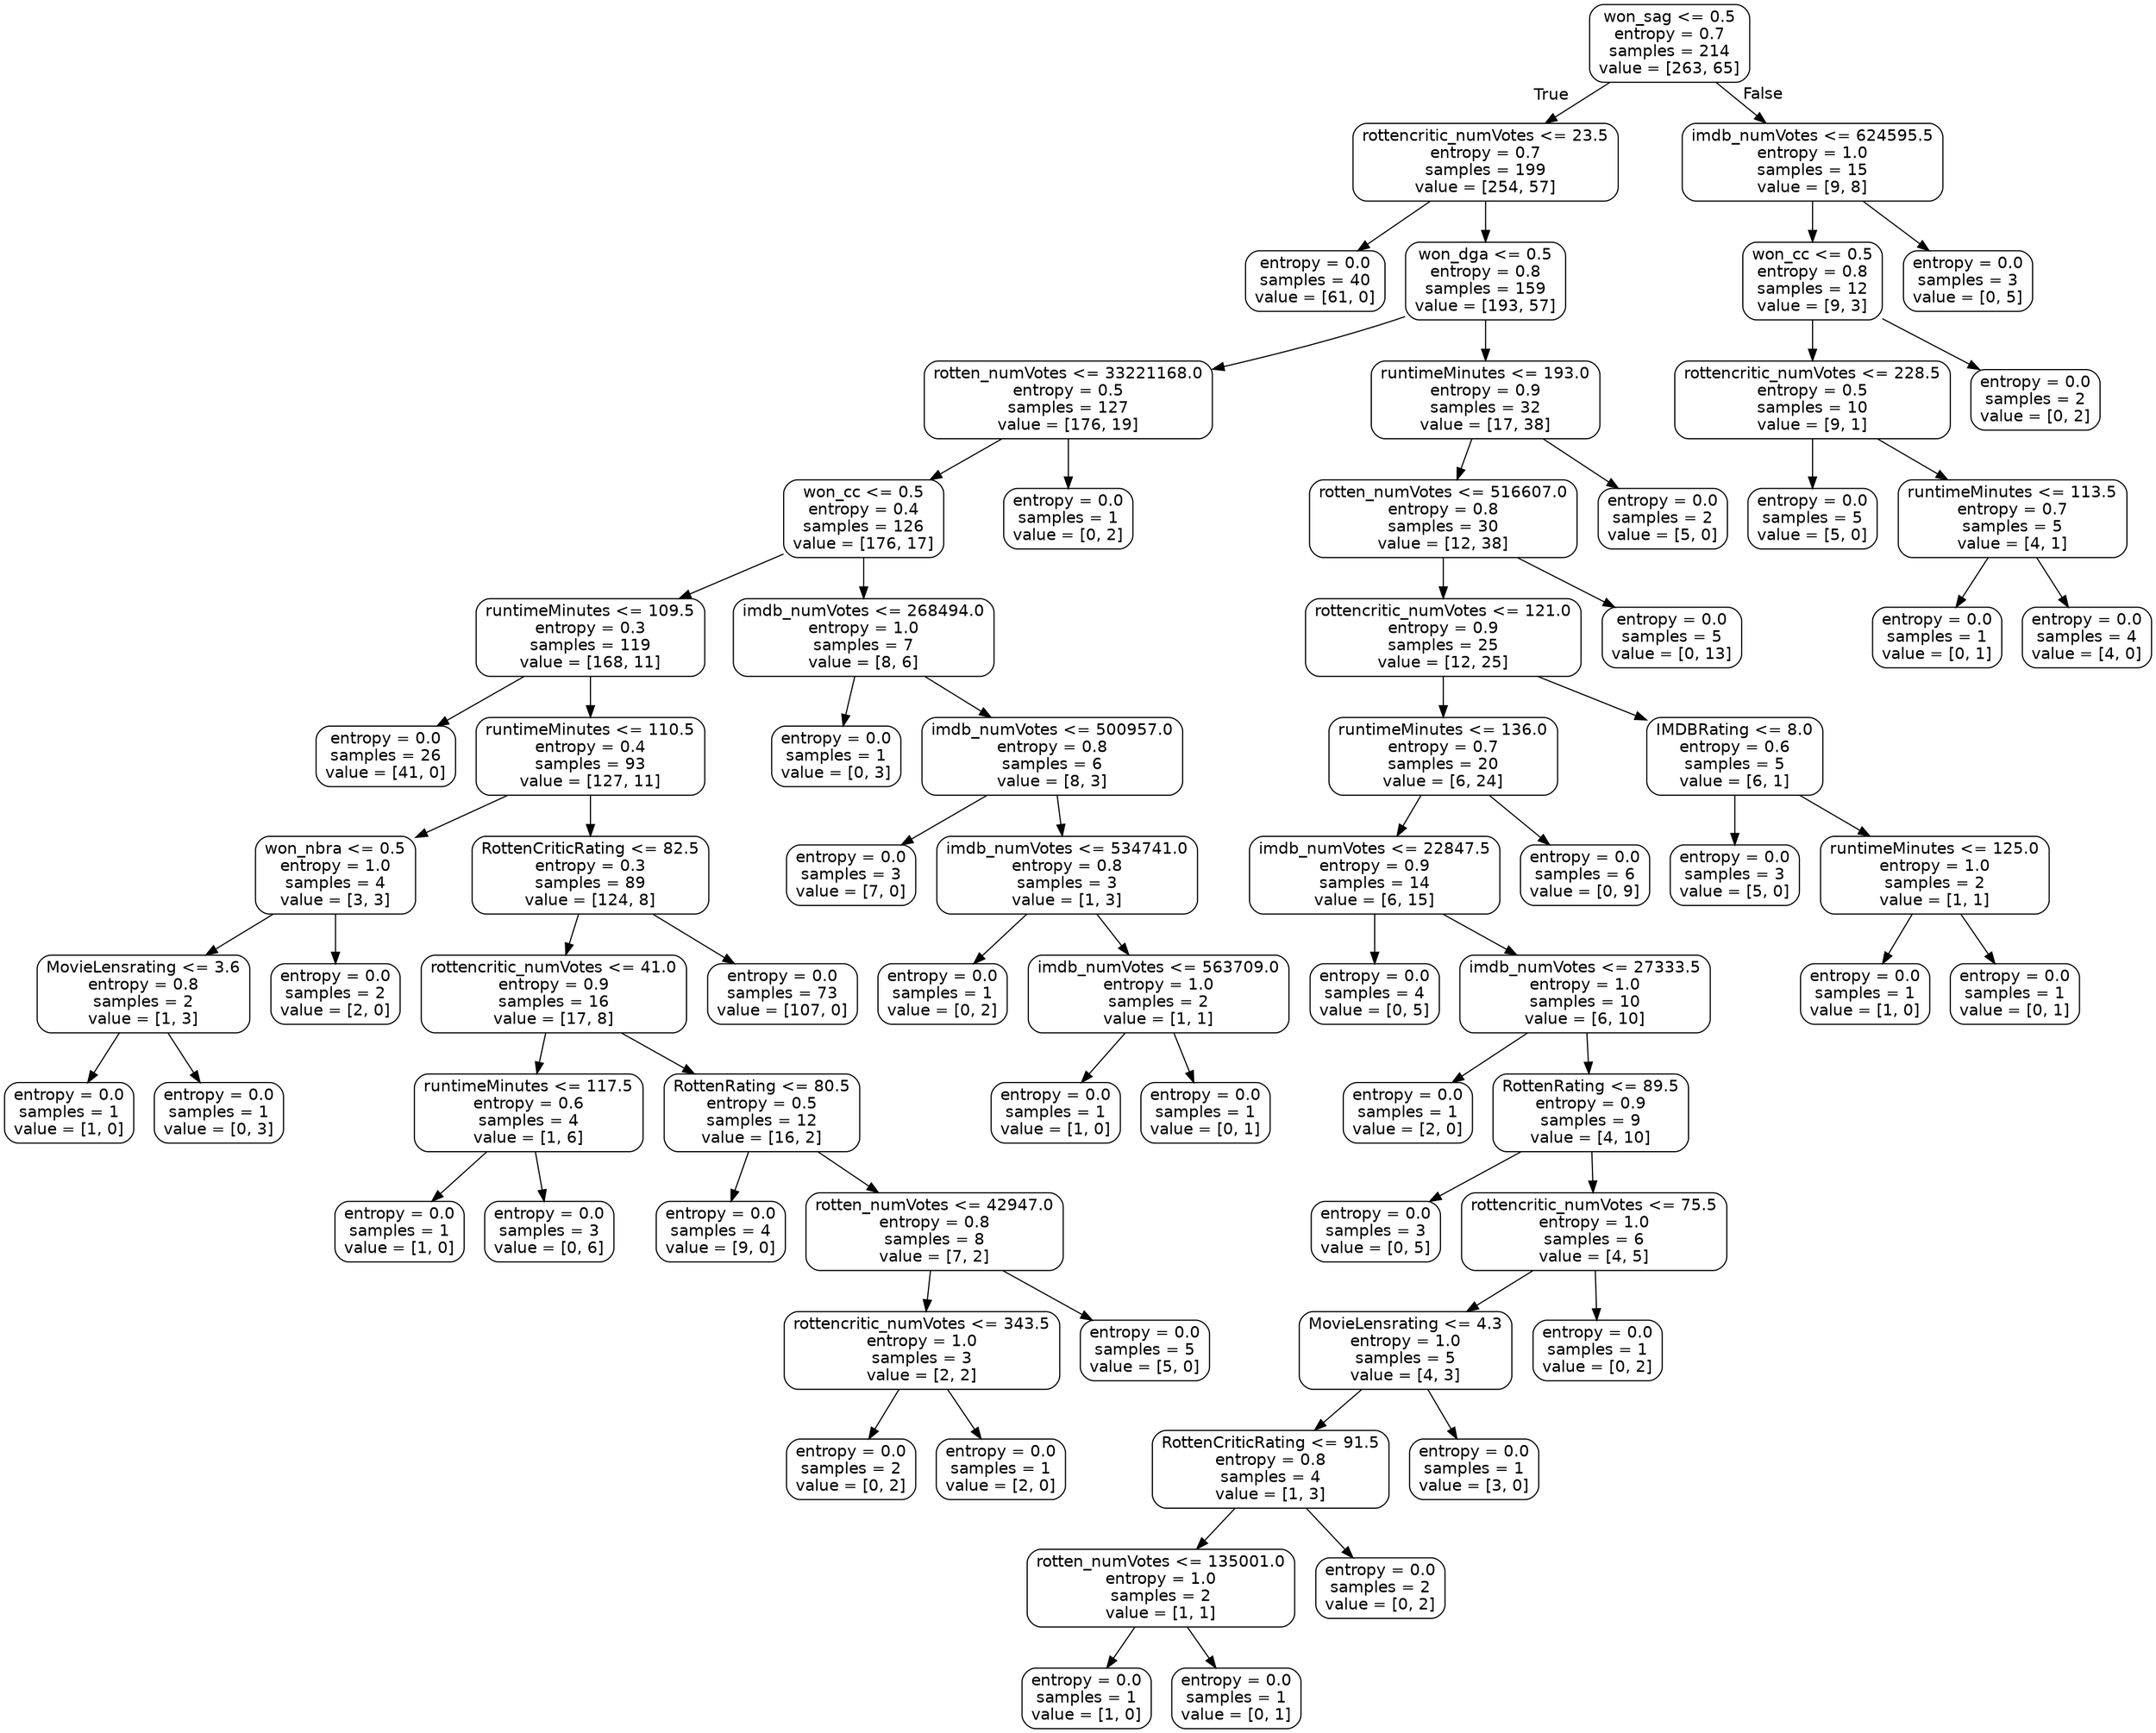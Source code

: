 digraph Tree {
node [shape=box, style="rounded", color="black", fontname=helvetica] ;
edge [fontname=helvetica] ;
0 [label="won_sag <= 0.5\nentropy = 0.7\nsamples = 214\nvalue = [263, 65]"] ;
1 [label="rottencritic_numVotes <= 23.5\nentropy = 0.7\nsamples = 199\nvalue = [254, 57]"] ;
0 -> 1 [labeldistance=2.5, labelangle=45, headlabel="True"] ;
2 [label="entropy = 0.0\nsamples = 40\nvalue = [61, 0]"] ;
1 -> 2 ;
3 [label="won_dga <= 0.5\nentropy = 0.8\nsamples = 159\nvalue = [193, 57]"] ;
1 -> 3 ;
4 [label="rotten_numVotes <= 33221168.0\nentropy = 0.5\nsamples = 127\nvalue = [176, 19]"] ;
3 -> 4 ;
5 [label="won_cc <= 0.5\nentropy = 0.4\nsamples = 126\nvalue = [176, 17]"] ;
4 -> 5 ;
6 [label="runtimeMinutes <= 109.5\nentropy = 0.3\nsamples = 119\nvalue = [168, 11]"] ;
5 -> 6 ;
7 [label="entropy = 0.0\nsamples = 26\nvalue = [41, 0]"] ;
6 -> 7 ;
8 [label="runtimeMinutes <= 110.5\nentropy = 0.4\nsamples = 93\nvalue = [127, 11]"] ;
6 -> 8 ;
9 [label="won_nbra <= 0.5\nentropy = 1.0\nsamples = 4\nvalue = [3, 3]"] ;
8 -> 9 ;
10 [label="MovieLensrating <= 3.6\nentropy = 0.8\nsamples = 2\nvalue = [1, 3]"] ;
9 -> 10 ;
11 [label="entropy = 0.0\nsamples = 1\nvalue = [1, 0]"] ;
10 -> 11 ;
12 [label="entropy = 0.0\nsamples = 1\nvalue = [0, 3]"] ;
10 -> 12 ;
13 [label="entropy = 0.0\nsamples = 2\nvalue = [2, 0]"] ;
9 -> 13 ;
14 [label="RottenCriticRating <= 82.5\nentropy = 0.3\nsamples = 89\nvalue = [124, 8]"] ;
8 -> 14 ;
15 [label="rottencritic_numVotes <= 41.0\nentropy = 0.9\nsamples = 16\nvalue = [17, 8]"] ;
14 -> 15 ;
16 [label="runtimeMinutes <= 117.5\nentropy = 0.6\nsamples = 4\nvalue = [1, 6]"] ;
15 -> 16 ;
17 [label="entropy = 0.0\nsamples = 1\nvalue = [1, 0]"] ;
16 -> 17 ;
18 [label="entropy = 0.0\nsamples = 3\nvalue = [0, 6]"] ;
16 -> 18 ;
19 [label="RottenRating <= 80.5\nentropy = 0.5\nsamples = 12\nvalue = [16, 2]"] ;
15 -> 19 ;
20 [label="entropy = 0.0\nsamples = 4\nvalue = [9, 0]"] ;
19 -> 20 ;
21 [label="rotten_numVotes <= 42947.0\nentropy = 0.8\nsamples = 8\nvalue = [7, 2]"] ;
19 -> 21 ;
22 [label="rottencritic_numVotes <= 343.5\nentropy = 1.0\nsamples = 3\nvalue = [2, 2]"] ;
21 -> 22 ;
23 [label="entropy = 0.0\nsamples = 2\nvalue = [0, 2]"] ;
22 -> 23 ;
24 [label="entropy = 0.0\nsamples = 1\nvalue = [2, 0]"] ;
22 -> 24 ;
25 [label="entropy = 0.0\nsamples = 5\nvalue = [5, 0]"] ;
21 -> 25 ;
26 [label="entropy = 0.0\nsamples = 73\nvalue = [107, 0]"] ;
14 -> 26 ;
27 [label="imdb_numVotes <= 268494.0\nentropy = 1.0\nsamples = 7\nvalue = [8, 6]"] ;
5 -> 27 ;
28 [label="entropy = 0.0\nsamples = 1\nvalue = [0, 3]"] ;
27 -> 28 ;
29 [label="imdb_numVotes <= 500957.0\nentropy = 0.8\nsamples = 6\nvalue = [8, 3]"] ;
27 -> 29 ;
30 [label="entropy = 0.0\nsamples = 3\nvalue = [7, 0]"] ;
29 -> 30 ;
31 [label="imdb_numVotes <= 534741.0\nentropy = 0.8\nsamples = 3\nvalue = [1, 3]"] ;
29 -> 31 ;
32 [label="entropy = 0.0\nsamples = 1\nvalue = [0, 2]"] ;
31 -> 32 ;
33 [label="imdb_numVotes <= 563709.0\nentropy = 1.0\nsamples = 2\nvalue = [1, 1]"] ;
31 -> 33 ;
34 [label="entropy = 0.0\nsamples = 1\nvalue = [1, 0]"] ;
33 -> 34 ;
35 [label="entropy = 0.0\nsamples = 1\nvalue = [0, 1]"] ;
33 -> 35 ;
36 [label="entropy = 0.0\nsamples = 1\nvalue = [0, 2]"] ;
4 -> 36 ;
37 [label="runtimeMinutes <= 193.0\nentropy = 0.9\nsamples = 32\nvalue = [17, 38]"] ;
3 -> 37 ;
38 [label="rotten_numVotes <= 516607.0\nentropy = 0.8\nsamples = 30\nvalue = [12, 38]"] ;
37 -> 38 ;
39 [label="rottencritic_numVotes <= 121.0\nentropy = 0.9\nsamples = 25\nvalue = [12, 25]"] ;
38 -> 39 ;
40 [label="runtimeMinutes <= 136.0\nentropy = 0.7\nsamples = 20\nvalue = [6, 24]"] ;
39 -> 40 ;
41 [label="imdb_numVotes <= 22847.5\nentropy = 0.9\nsamples = 14\nvalue = [6, 15]"] ;
40 -> 41 ;
42 [label="entropy = 0.0\nsamples = 4\nvalue = [0, 5]"] ;
41 -> 42 ;
43 [label="imdb_numVotes <= 27333.5\nentropy = 1.0\nsamples = 10\nvalue = [6, 10]"] ;
41 -> 43 ;
44 [label="entropy = 0.0\nsamples = 1\nvalue = [2, 0]"] ;
43 -> 44 ;
45 [label="RottenRating <= 89.5\nentropy = 0.9\nsamples = 9\nvalue = [4, 10]"] ;
43 -> 45 ;
46 [label="entropy = 0.0\nsamples = 3\nvalue = [0, 5]"] ;
45 -> 46 ;
47 [label="rottencritic_numVotes <= 75.5\nentropy = 1.0\nsamples = 6\nvalue = [4, 5]"] ;
45 -> 47 ;
48 [label="MovieLensrating <= 4.3\nentropy = 1.0\nsamples = 5\nvalue = [4, 3]"] ;
47 -> 48 ;
49 [label="RottenCriticRating <= 91.5\nentropy = 0.8\nsamples = 4\nvalue = [1, 3]"] ;
48 -> 49 ;
50 [label="rotten_numVotes <= 135001.0\nentropy = 1.0\nsamples = 2\nvalue = [1, 1]"] ;
49 -> 50 ;
51 [label="entropy = 0.0\nsamples = 1\nvalue = [1, 0]"] ;
50 -> 51 ;
52 [label="entropy = 0.0\nsamples = 1\nvalue = [0, 1]"] ;
50 -> 52 ;
53 [label="entropy = 0.0\nsamples = 2\nvalue = [0, 2]"] ;
49 -> 53 ;
54 [label="entropy = 0.0\nsamples = 1\nvalue = [3, 0]"] ;
48 -> 54 ;
55 [label="entropy = 0.0\nsamples = 1\nvalue = [0, 2]"] ;
47 -> 55 ;
56 [label="entropy = 0.0\nsamples = 6\nvalue = [0, 9]"] ;
40 -> 56 ;
57 [label="IMDBRating <= 8.0\nentropy = 0.6\nsamples = 5\nvalue = [6, 1]"] ;
39 -> 57 ;
58 [label="entropy = 0.0\nsamples = 3\nvalue = [5, 0]"] ;
57 -> 58 ;
59 [label="runtimeMinutes <= 125.0\nentropy = 1.0\nsamples = 2\nvalue = [1, 1]"] ;
57 -> 59 ;
60 [label="entropy = 0.0\nsamples = 1\nvalue = [1, 0]"] ;
59 -> 60 ;
61 [label="entropy = 0.0\nsamples = 1\nvalue = [0, 1]"] ;
59 -> 61 ;
62 [label="entropy = 0.0\nsamples = 5\nvalue = [0, 13]"] ;
38 -> 62 ;
63 [label="entropy = 0.0\nsamples = 2\nvalue = [5, 0]"] ;
37 -> 63 ;
64 [label="imdb_numVotes <= 624595.5\nentropy = 1.0\nsamples = 15\nvalue = [9, 8]"] ;
0 -> 64 [labeldistance=2.5, labelangle=-45, headlabel="False"] ;
65 [label="won_cc <= 0.5\nentropy = 0.8\nsamples = 12\nvalue = [9, 3]"] ;
64 -> 65 ;
66 [label="rottencritic_numVotes <= 228.5\nentropy = 0.5\nsamples = 10\nvalue = [9, 1]"] ;
65 -> 66 ;
67 [label="entropy = 0.0\nsamples = 5\nvalue = [5, 0]"] ;
66 -> 67 ;
68 [label="runtimeMinutes <= 113.5\nentropy = 0.7\nsamples = 5\nvalue = [4, 1]"] ;
66 -> 68 ;
69 [label="entropy = 0.0\nsamples = 1\nvalue = [0, 1]"] ;
68 -> 69 ;
70 [label="entropy = 0.0\nsamples = 4\nvalue = [4, 0]"] ;
68 -> 70 ;
71 [label="entropy = 0.0\nsamples = 2\nvalue = [0, 2]"] ;
65 -> 71 ;
72 [label="entropy = 0.0\nsamples = 3\nvalue = [0, 5]"] ;
64 -> 72 ;
}